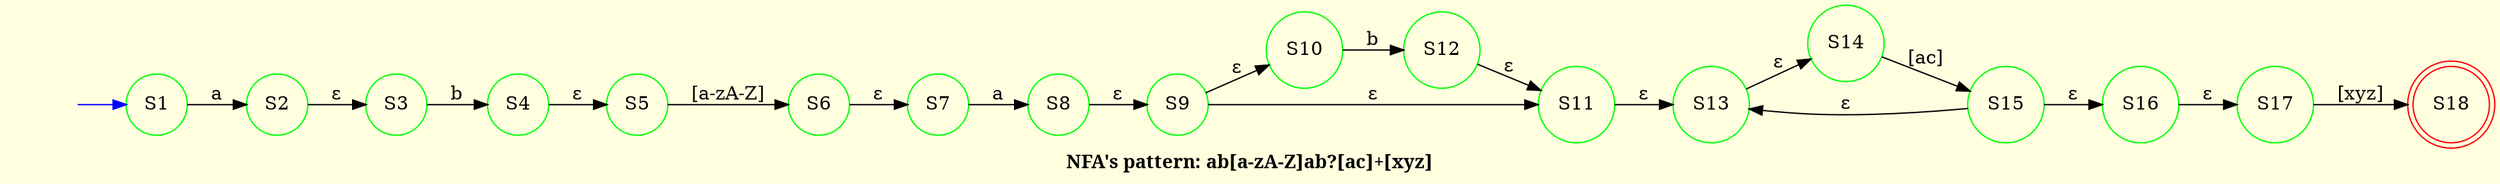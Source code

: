digraph NFA {
	"" [shape=none]
	"" -> S1 [color=blue]
	S1 [color=green shape=circle]
	S1 -> S2 [label=a color=black]
	S10 [color=green shape=circle]
	S10 -> S12 [label=b color=black]
	S11 [color=green shape=circle]
	S11 -> S13 [label="ε" color=black]
	S12 [color=green shape=circle]
	S12 -> S11 [label="ε" color=black]
	S13 [color=green shape=circle]
	S13 -> S14 [label="ε" color=black]
	S14 [color=green shape=circle]
	S14 -> S15 [label="[ac]" color=black]
	S15 [color=green shape=circle]
	S15 -> S13 [label="ε" color=black]
	S15 -> S16 [label="ε" color=black]
	S16 [color=green shape=circle]
	S16 -> S17 [label="ε" color=black]
	S17 [color=green shape=circle]
	S17 -> S18 [label="[xyz]" color=black]
	S18 [color=red shape=doublecircle]
	S2 [color=green shape=circle]
	S2 -> S3 [label="ε" color=black]
	S3 [color=green shape=circle]
	S3 -> S4 [label=b color=black]
	S4 [color=green shape=circle]
	S4 -> S5 [label="ε" color=black]
	S5 [color=green shape=circle]
	S5 -> S6 [label="[a-zA-Z]" color=black]
	S6 [color=green shape=circle]
	S6 -> S7 [label="ε" color=black]
	S7 [color=green shape=circle]
	S7 -> S8 [label=a color=black]
	S8 [color=green shape=circle]
	S8 -> S9 [label="ε" color=black]
	S9 [color=green shape=circle]
	S9 -> S10 [label="ε" color=black]
	S9 -> S11 [label="ε" color=black]
	bgcolor=lightyellow fontname=bold label="NFA's pattern: ab[a-zA-Z]ab?[ac]+[xyz]" rankdir=LR
}
